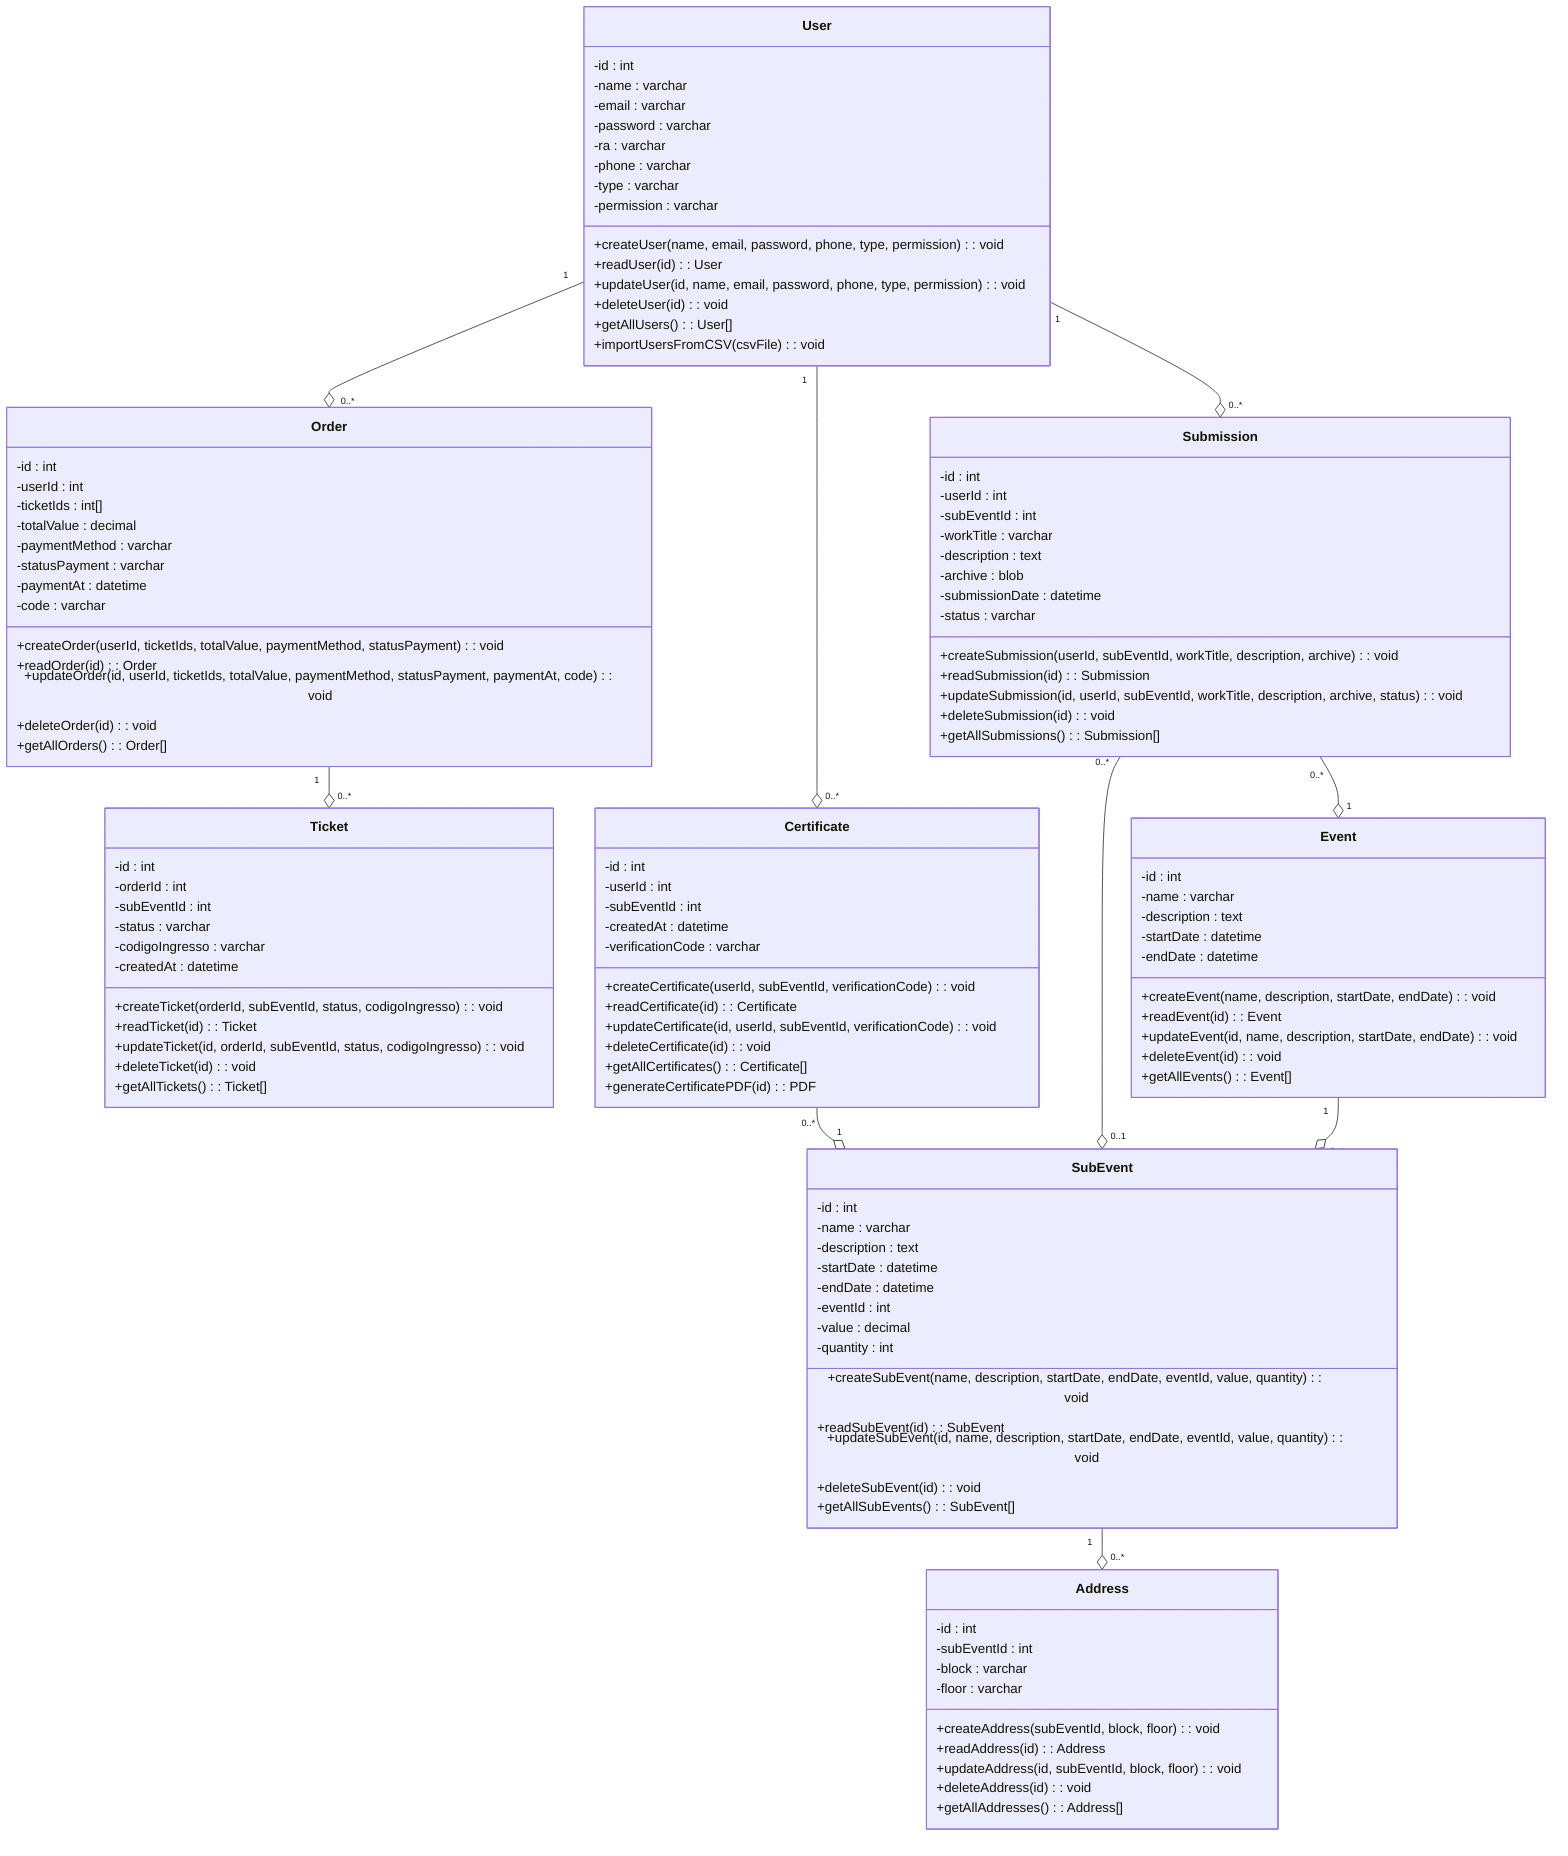 classDiagram
    class User {
        -id : int
        -name : varchar
        -email : varchar
        -password : varchar
        -ra : varchar
        -phone : varchar
        -type : varchar
        -permission : varchar
        +createUser(name, email, password, phone, type, permission) : void
        +readUser(id) : User
        +updateUser(id, name, email, password, phone, type, permission) : void
        +deleteUser(id) : void
        +getAllUsers() : User[]
        +importUsersFromCSV(csvFile) : void
    }

    class Order {
        -id : int
        -userId : int
        -ticketIds : int[]
        -totalValue : decimal
        -paymentMethod : varchar
        -statusPayment : varchar
        -paymentAt : datetime
        -code : varchar
        +createOrder(userId, ticketIds, totalValue, paymentMethod, statusPayment) : void
        +readOrder(id) : Order
        +updateOrder(id, userId, ticketIds, totalValue, paymentMethod, statusPayment, paymentAt, code) : void
        +deleteOrder(id) : void
        +getAllOrders() : Order[]
    }

    class Ticket {
        -id : int
        -orderId : int
        -subEventId : int
        -status : varchar
        -codigoIngresso : varchar
        -createdAt : datetime
        +createTicket(orderId, subEventId, status, codigoIngresso) : void
        +readTicket(id) : Ticket
        +updateTicket(id, orderId, subEventId, status, codigoIngresso) : void
        +deleteTicket(id) : void
        +getAllTickets() : Ticket[]
    }

    class Certificate {
        -id : int
        -userId : int
        -subEventId : int
        -createdAt : datetime
        -verificationCode : varchar
        +createCertificate(userId, subEventId, verificationCode) : void
        +readCertificate(id) : Certificate
        +updateCertificate(id, userId, subEventId, verificationCode) : void
        +deleteCertificate(id) : void
        +getAllCertificates() : Certificate[]
        +generateCertificatePDF(id) : PDF
    }

    class Submission {
        -id : int
        -userId : int
        -subEventId : int
        -workTitle : varchar
        -description : text
        -archive : blob
        -submissionDate : datetime
        -status : varchar
        +createSubmission(userId, subEventId, workTitle, description, archive) : void
        +readSubmission(id) : Submission
        +updateSubmission(id, userId, subEventId, workTitle, description, archive, status) : void
        +deleteSubmission(id) : void
        +getAllSubmissions() : Submission[]
    }

    class Event {
        -id : int
        -name : varchar
        -description : text
        -startDate : datetime
        -endDate : datetime
        +createEvent(name, description, startDate, endDate) : void
        +readEvent(id) : Event
        +updateEvent(id, name, description, startDate, endDate) : void
        +deleteEvent(id) : void
        +getAllEvents() : Event[]
    }

    class SubEvent {
        -id : int
        -name : varchar
        -description : text
        -startDate : datetime
        -endDate : datetime
        -eventId : int
        -value : decimal
        -quantity : int
        +createSubEvent(name, description, startDate, endDate, eventId, value, quantity) : void
        +readSubEvent(id) : SubEvent
        +updateSubEvent(id, name, description, startDate, endDate, eventId, value, quantity) : void
        +deleteSubEvent(id) : void
        +getAllSubEvents() : SubEvent[]
    }

    class Address {
        -id : int
        -subEventId : int
        -block : varchar
        -floor : varchar
        +createAddress(subEventId, block, floor) : void
        +readAddress(id) : Address
        +updateAddress(id, subEventId, block, floor) : void
        +deleteAddress(id) : void
        +getAllAddresses() : Address[]
    }

    User "1" --o "0..*" Order
    Order "1" --o "0..*" Ticket
    User "1" --o "0..*" Certificate
    Certificate "0..*" --o "1" SubEvent
    User "1" --o "0..*" Submission
    Submission "0..*" --o "1" Event
    Submission "0..*" --o "0..1" SubEvent
    Event "1" --o "0..*" SubEvent
    SubEvent "1" --o "0..*" Address